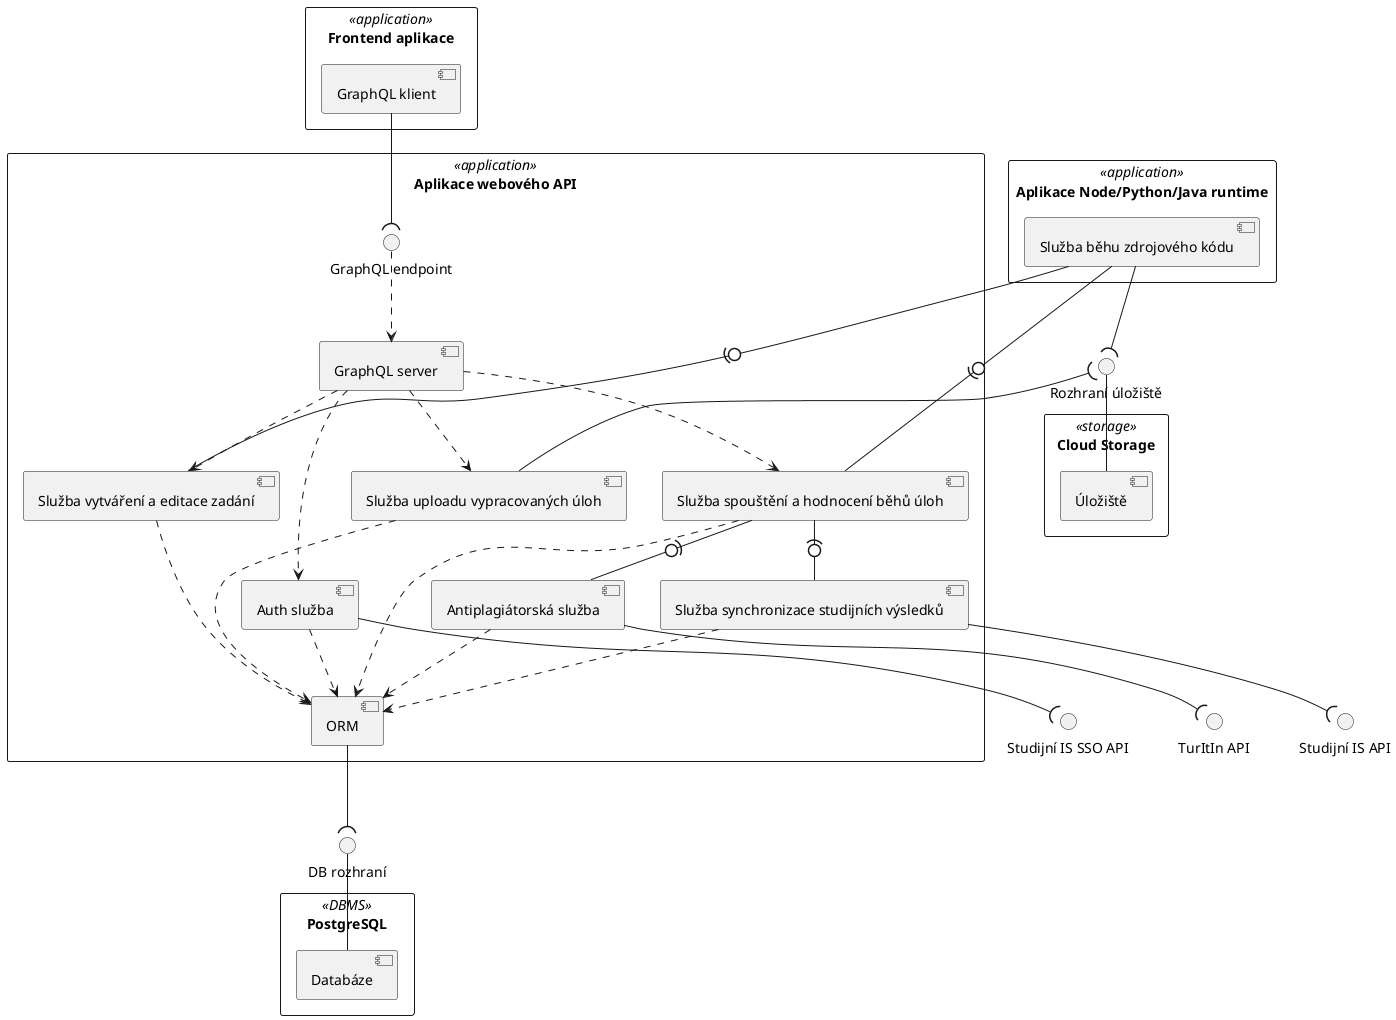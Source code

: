 @startuml
rectangle "Frontend aplikace" <<application>> as frontendApp {
    component "GraphQL klient" as graphqlClient
}

rectangle "Aplikace webového API" <<application>> as webApiApp {
    component "GraphQL server" as graphqlServer
    component "Antiplagiátorská služba" as antiplagiarismService
    component "Auth služba" as authService
    component "Služba synchronizace studijních výsledků" as gradingSyncService
    component "Služba spouštění a hodnocení běhů úloh" as assesmentRuntimeAndEvaluationService
    component "Služba vytváření a editace zadání" as assessmentCreationService
    component "Služba uploadu vypracovaných úloh" as uploadService
    component "ORM" as ORM

    interface "GraphQL endpoint" as graphqlInterface
}

rectangle "Aplikace Node/Python/Java runtime" <<application>> as runtimeEnv {
    component "Služba běhu zdrojového kódu" as runtimeService
}

rectangle "PostgreSQL" <<DBMS>> {
    component "Databáze" as DB
}

rectangle "Cloud Storage" <<storage>> {
    component "Úložiště" as storage
}

interface "TurItIn API" as turnitinAPI
interface "Studijní IS SSO API" as studyISSSO
interface "Studijní IS API" as studyISAPI
interface "DB rozhraní" as dbInterface
interface "Rozhraní úložiště" as storageInterface


graphqlClient --( graphqlInterface
graphqlInterface ..> graphqlServer

graphqlServer ..> assessmentCreationService
graphqlServer ..> assesmentRuntimeAndEvaluationService
graphqlServer ..> authService
graphqlServer ..> uploadService

assesmentRuntimeAndEvaluationService -(0- gradingSyncService
assesmentRuntimeAndEvaluationService -(0- antiplagiarismService

assesmentRuntimeAndEvaluationService -u(0- runtimeService
assessmentCreationService -u(0- runtimeService


antiplagiarismService --( turnitinAPI
authService --( studyISSSO
gradingSyncService --( studyISAPI

assessmentCreationService ..> ORM
assesmentRuntimeAndEvaluationService ..> ORM
uploadService ..> ORM
gradingSyncService ..> ORM
antiplagiarismService ..> ORM
authService ..> ORM


ORM --( dbInterface
dbInterface -- DB

uploadService -up-( storageInterface
runtimeService --( storageInterface
storageInterface -down- storage


@enduml